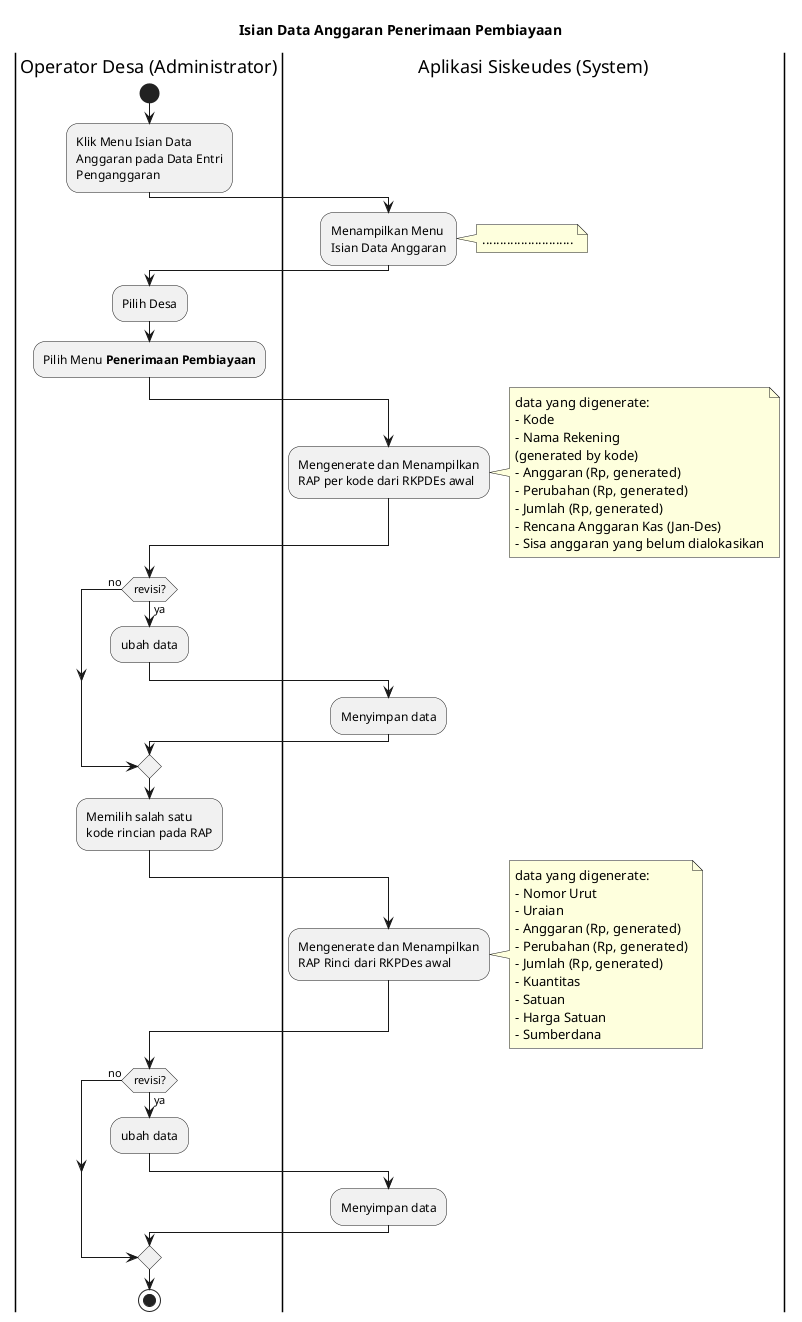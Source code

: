 @startuml
title "Isian Data Anggaran Penerimaan Pembiayaan"
|Operator Desa (Administrator)|
start
:Klik Menu Isian Data
Anggaran pada Data Entri
Penganggaran;
|Aplikasi Siskeudes (System)|
:Menampilkan Menu
Isian Data Anggaran;
note right
    ..........................
end note
|Operator Desa (Administrator)|
:Pilih Desa;
:Pilih Menu **Penerimaan Pembiayaan**;
|Aplikasi Siskeudes (System)|
:Mengenerate dan Menampilkan
RAP per kode dari RKPDEs awal;
note right
    data yang digenerate:
    - Kode
    - Nama Rekening
    (generated by kode)
    - Anggaran (Rp, generated)
    - Perubahan (Rp, generated)
    - Jumlah (Rp, generated)
    - Rencana Anggaran Kas (Jan-Des)
    - Sisa anggaran yang belum dialokasikan
end note
|Operator Desa (Administrator)|
if (revisi?) then (ya)
    :ubah data;
    |Aplikasi Siskeudes (System)|
    :Menyimpan data;
else (no)
endif
|Operator Desa (Administrator)|
:Memilih salah satu
kode rincian pada RAP;
|Aplikasi Siskeudes (System)|
:Mengenerate dan Menampilkan
RAP Rinci dari RKPDes awal;
note right
    data yang digenerate:
    - Nomor Urut
    - Uraian
    - Anggaran (Rp, generated)
    - Perubahan (Rp, generated)
    - Jumlah (Rp, generated)
    - Kuantitas
    - Satuan
    - Harga Satuan
    - Sumberdana
end note
|Operator Desa (Administrator)|
if (revisi?) then (ya)
    :ubah data;
    |Aplikasi Siskeudes (System)|
    :Menyimpan data;
else (no)
endif
|Operator Desa (Administrator)|
stop

@enduml